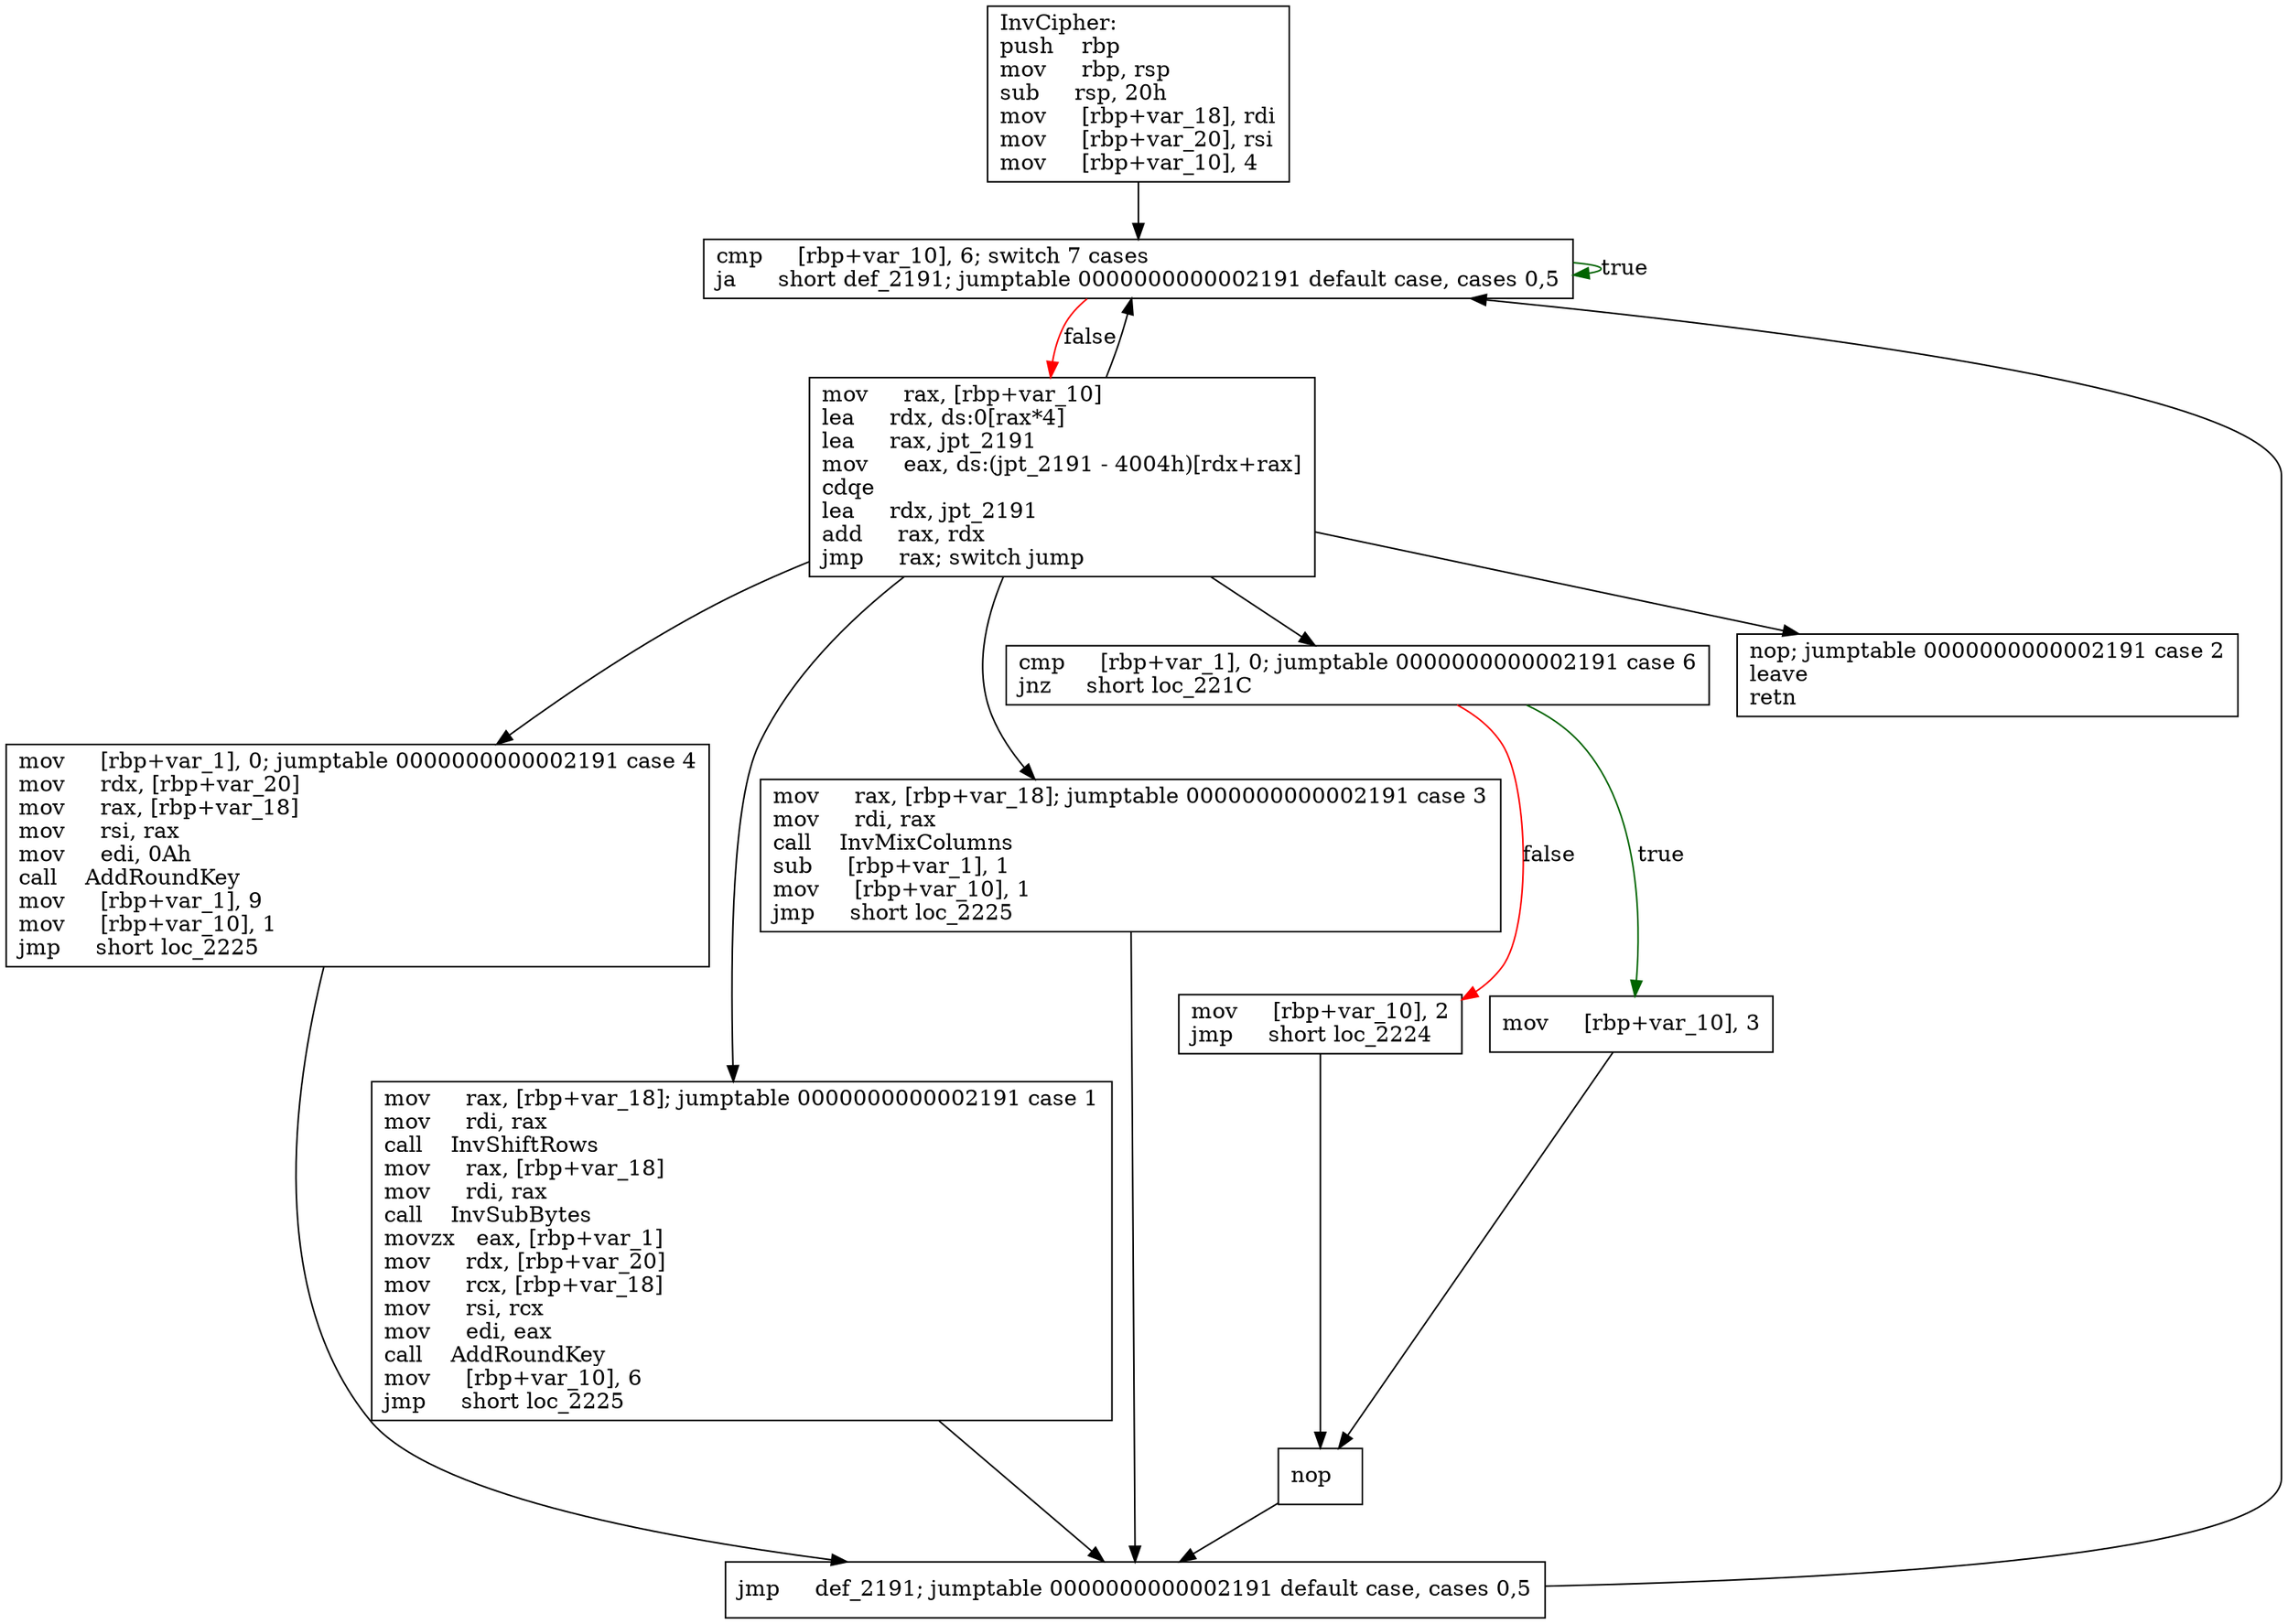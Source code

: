 digraph "InvCipher" {
	graph [
	];
	node [
		shape = "box"
	];
	edge [
	];
	"0" [
		label = "InvCipher:\lpush    rbp\lmov     rbp, rsp\lsub     rsp, 20h\lmov     [rbp+var_18], rdi\lmov     [rbp+var_20], rsi\lmov     [rbp+var_10], 4\l"
	];
	"1" [
		label = "cmp     [rbp+var_10], 6; switch 7 cases\lja      short def_2191; jumptable 0000000000002191 default case, cases 0,5\l"
	];
	"2" [
		label = "mov     rax, [rbp+var_10]\llea     rdx, ds:0[rax*4]\llea     rax, jpt_2191\lmov     eax, ds:(jpt_2191 - 4004h)[rdx+rax]\lcdqe\llea     rdx, jpt_2191\ladd     rax, rdx\ljmp     rax; switch jump\l"
	];
	"3" [
		label = "mov     [rbp+var_1], 0; jumptable 0000000000002191 case 4\lmov     rdx, [rbp+var_20]\lmov     rax, [rbp+var_18]\lmov     rsi, rax\lmov     edi, 0Ah\lcall    AddRoundKey\lmov     [rbp+var_1], 9\lmov     [rbp+var_10], 1\ljmp     short loc_2225\l"
	];
	"4" [
		label = "mov     rax, [rbp+var_18]; jumptable 0000000000002191 case 1\lmov     rdi, rax\lcall    InvShiftRows\lmov     rax, [rbp+var_18]\lmov     rdi, rax\lcall    InvSubBytes\lmovzx   eax, [rbp+var_1]\lmov     rdx, [rbp+var_20]\lmov     rcx, [rbp+var_18]\lmov     rsi, rcx\lmov     edi, eax\lcall    AddRoundKey\lmov     [rbp+var_10], 6\ljmp     short loc_2225\l"
	];
	"5" [
		label = "mov     rax, [rbp+var_18]; jumptable 0000000000002191 case 3\lmov     rdi, rax\lcall    InvMixColumns\lsub     [rbp+var_1], 1\lmov     [rbp+var_10], 1\ljmp     short loc_2225\l"
	];
	"6" [
		label = "cmp     [rbp+var_1], 0; jumptable 0000000000002191 case 6\ljnz     short loc_221C\l"
	];
	"7" [
		label = "mov     [rbp+var_10], 2\ljmp     short loc_2224\l"
	];
	"8" [
		label = "mov     [rbp+var_10], 3\l"
	];
	"9" [
		label = "nop\l"
	];
	"10" [
		label = "jmp     def_2191; jumptable 0000000000002191 default case, cases 0,5\l"
	];
	"11" [
		label = "nop; jumptable 0000000000002191 case 2\lleave\lretn\l"
	];
// node 0
	"0" -> "1" [ ];
// node 1
	"1" -> "2" [ label = "false", color = red ];
	"1" -> "1" [ label = "true", color = darkgreen ];
// node 2
	"2" -> "1" [ ];
	"2" -> "3" [ ];
	"2" -> "4" [ ];
	"2" -> "5" [ ];
	"2" -> "6" [ ];
	"2" -> "11" [ ];
// node 3
	"3" -> "10" [ ];
// node 4
	"4" -> "10" [ ];
// node 5
	"5" -> "10" [ ];
// node 6
	"6" -> "7" [ label = "false", color = red ];
	"6" -> "8" [ label = "true", color = darkgreen ];
// node 7
	"7" -> "9" [ ];
// node 8
	"8" -> "9" [ ];
// node 9
	"9" -> "10" [ ];
// node 10
	"10" -> "1" [ ];
// node 11
}
